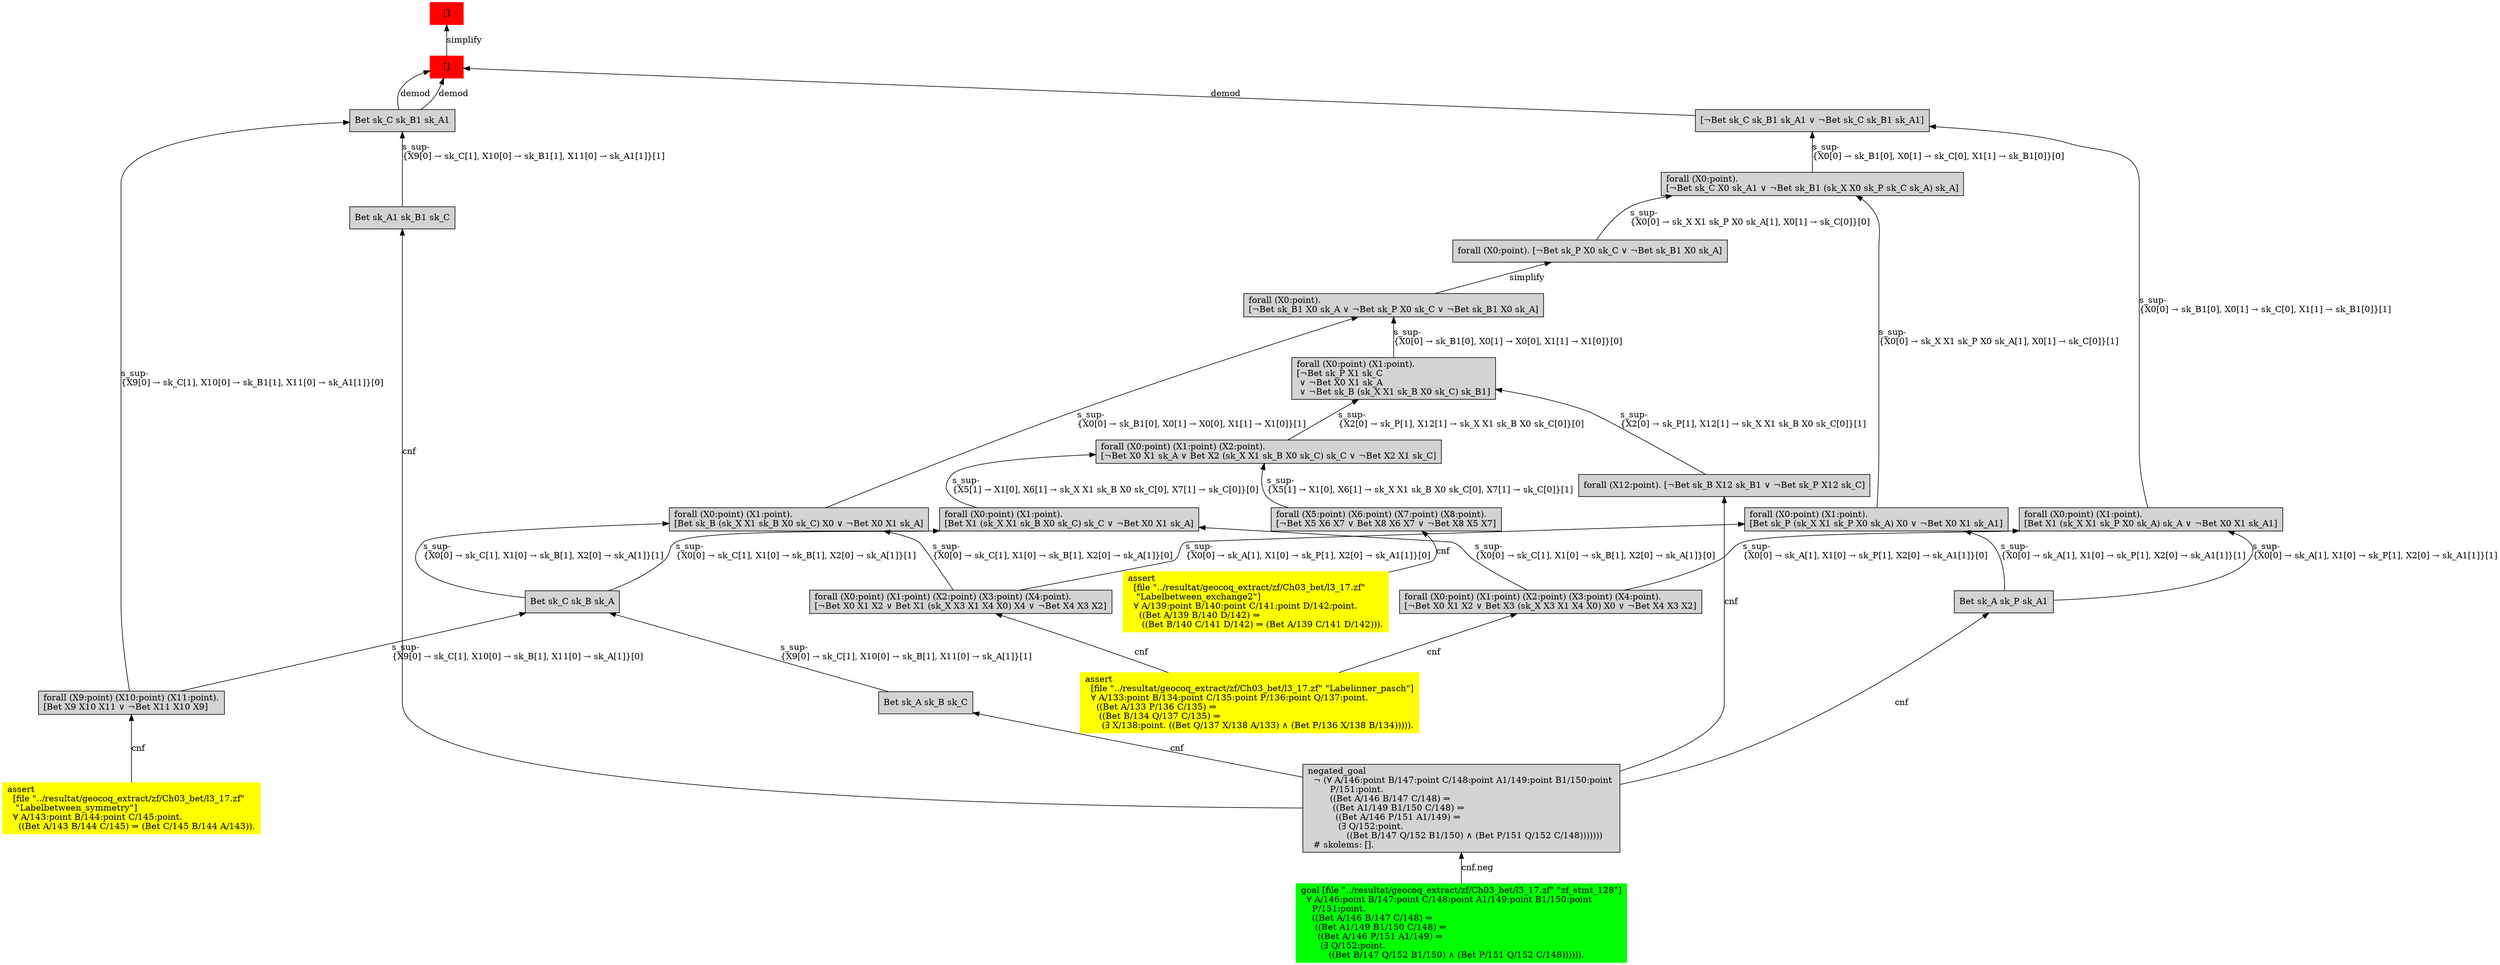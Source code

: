 digraph "unsat_graph" {
  vertex_0 [color=red, label="[]", shape=box, style=filled];
  vertex_0 -> vertex_1 [label="simplify", dir="back"];
  vertex_1 [color=red, label="[]", shape=box, style=filled];
  vertex_1 -> vertex_2 [label="demod", dir="back"];
  vertex_2 [shape=box, label="Bet sk_C sk_B1 sk_A1\l", style=filled];
  vertex_2 -> vertex_3 [label="s_sup-\l\{X9[0] → sk_C[1], X10[0] → sk_B1[1], X11[0] → sk_A1[1]\}[0]\l", dir="back"];
  vertex_3 [shape=box, label="forall (X9:point) (X10:point) (X11:point).\l[Bet X9 X10 X11 ∨ ¬Bet X11 X10 X9]\l", style=filled];
  vertex_3 -> vertex_4 [label="cnf", dir="back"];
  vertex_4 [color=yellow, shape=box, label="assert\l  [file \"../resultat/geocoq_extract/zf/Ch03_bet/l3_17.zf\" \l   \"Labelbetween_symmetry\"]\l  ∀ A/143:point B/144:point C/145:point.\l    ((Bet A/143 B/144 C/145) ⇒ (Bet C/145 B/144 A/143)).\l", style=filled];
  vertex_2 -> vertex_5 [label="s_sup-\l\{X9[0] → sk_C[1], X10[0] → sk_B1[1], X11[0] → sk_A1[1]\}[1]\l", dir="back"];
  vertex_5 [shape=box, label="Bet sk_A1 sk_B1 sk_C\l", style=filled];
  vertex_5 -> vertex_6 [label="cnf", dir="back"];
  vertex_6 [shape=box, label="negated_goal\l  ¬ (∀ A/146:point B/147:point C/148:point A1/149:point B1/150:point \l        P/151:point.\l        ((Bet A/146 B/147 C/148) ⇒\l         ((Bet A1/149 B1/150 C/148) ⇒\l          ((Bet A/146 P/151 A1/149) ⇒\l           (∃ Q/152:point.\l              ((Bet B/147 Q/152 B1/150) ∧ (Bet P/151 Q/152 C/148)))))))\l  # skolems: [].\l", style=filled];
  vertex_6 -> vertex_7 [label="cnf.neg", dir="back"];
  vertex_7 [color=green, shape=box, label="goal [file \"../resultat/geocoq_extract/zf/Ch03_bet/l3_17.zf\" \"zf_stmt_128\"]\l  ∀ A/146:point B/147:point C/148:point A1/149:point B1/150:point \l    P/151:point.\l    ((Bet A/146 B/147 C/148) ⇒\l     ((Bet A1/149 B1/150 C/148) ⇒\l      ((Bet A/146 P/151 A1/149) ⇒\l       (∃ Q/152:point.\l          ((Bet B/147 Q/152 B1/150) ∧ (Bet P/151 Q/152 C/148)))))).\l", style=filled];
  vertex_1 -> vertex_2 [label="demod", dir="back"];
  vertex_1 -> vertex_8 [label="demod", dir="back"];
  vertex_8 [shape=box, label="[¬Bet sk_C sk_B1 sk_A1 ∨ ¬Bet sk_C sk_B1 sk_A1]\l", style=filled];
  vertex_8 -> vertex_9 [label="s_sup-\l\{X0[0] → sk_B1[0], X0[1] → sk_C[0], X1[1] → sk_B1[0]\}[0]\l", dir="back"];
  vertex_9 [shape=box, label="forall (X0:point).\l[¬Bet sk_C X0 sk_A1 ∨ ¬Bet sk_B1 (sk_X X0 sk_P sk_C sk_A) sk_A]\l", style=filled];
  vertex_9 -> vertex_10 [label="s_sup-\l\{X0[0] → sk_X X1 sk_P X0 sk_A[1], X0[1] → sk_C[0]\}[0]\l", dir="back"];
  vertex_10 [shape=box, label="forall (X0:point). [¬Bet sk_P X0 sk_C ∨ ¬Bet sk_B1 X0 sk_A]\l", style=filled];
  vertex_10 -> vertex_11 [label="simplify", dir="back"];
  vertex_11 [shape=box, label="forall (X0:point).\l[¬Bet sk_B1 X0 sk_A ∨ ¬Bet sk_P X0 sk_C ∨ ¬Bet sk_B1 X0 sk_A]\l", style=filled];
  vertex_11 -> vertex_12 [label="s_sup-\l\{X0[0] → sk_B1[0], X0[1] → X0[0], X1[1] → X1[0]\}[0]\l", dir="back"];
  vertex_12 [shape=box, label="forall (X0:point) (X1:point).\l[¬Bet sk_P X1 sk_C\l ∨ ¬Bet X0 X1 sk_A\l ∨ ¬Bet sk_B (sk_X X1 sk_B X0 sk_C) sk_B1]\l", style=filled];
  vertex_12 -> vertex_13 [label="s_sup-\l\{X2[0] → sk_P[1], X12[1] → sk_X X1 sk_B X0 sk_C[0]\}[1]\l", dir="back"];
  vertex_13 [shape=box, label="forall (X12:point). [¬Bet sk_B X12 sk_B1 ∨ ¬Bet sk_P X12 sk_C]\l", style=filled];
  vertex_13 -> vertex_6 [label="cnf", dir="back"];
  vertex_12 -> vertex_14 [label="s_sup-\l\{X2[0] → sk_P[1], X12[1] → sk_X X1 sk_B X0 sk_C[0]\}[0]\l", dir="back"];
  vertex_14 [shape=box, label="forall (X0:point) (X1:point) (X2:point).\l[¬Bet X0 X1 sk_A ∨ Bet X2 (sk_X X1 sk_B X0 sk_C) sk_C ∨ ¬Bet X2 X1 sk_C]\l", style=filled];
  vertex_14 -> vertex_15 [label="s_sup-\l\{X5[1] → X1[0], X6[1] → sk_X X1 sk_B X0 sk_C[0], X7[1] → sk_C[0]\}[1]\l", dir="back"];
  vertex_15 [shape=box, label="forall (X5:point) (X6:point) (X7:point) (X8:point).\l[¬Bet X5 X6 X7 ∨ Bet X8 X6 X7 ∨ ¬Bet X8 X5 X7]\l", style=filled];
  vertex_15 -> vertex_16 [label="cnf", dir="back"];
  vertex_16 [color=yellow, shape=box, label="assert\l  [file \"../resultat/geocoq_extract/zf/Ch03_bet/l3_17.zf\" \l   \"Labelbetween_exchange2\"]\l  ∀ A/139:point B/140:point C/141:point D/142:point.\l    ((Bet A/139 B/140 D/142) ⇒\l     ((Bet B/140 C/141 D/142) ⇒ (Bet A/139 C/141 D/142))).\l", style=filled];
  vertex_14 -> vertex_17 [label="s_sup-\l\{X5[1] → X1[0], X6[1] → sk_X X1 sk_B X0 sk_C[0], X7[1] → sk_C[0]\}[0]\l", dir="back"];
  vertex_17 [shape=box, label="forall (X0:point) (X1:point).\l[Bet X1 (sk_X X1 sk_B X0 sk_C) sk_C ∨ ¬Bet X0 X1 sk_A]\l", style=filled];
  vertex_17 -> vertex_18 [label="s_sup-\l\{X0[0] → sk_C[1], X1[0] → sk_B[1], X2[0] → sk_A[1]\}[0]\l", dir="back"];
  vertex_18 [shape=box, label="forall (X0:point) (X1:point) (X2:point) (X3:point) (X4:point).\l[¬Bet X0 X1 X2 ∨ Bet X3 (sk_X X3 X1 X4 X0) X0 ∨ ¬Bet X4 X3 X2]\l", style=filled];
  vertex_18 -> vertex_19 [label="cnf", dir="back"];
  vertex_19 [color=yellow, shape=box, label="assert\l  [file \"../resultat/geocoq_extract/zf/Ch03_bet/l3_17.zf\" \"Labelinner_pasch\"]\l  ∀ A/133:point B/134:point C/135:point P/136:point Q/137:point.\l    ((Bet A/133 P/136 C/135) ⇒\l     ((Bet B/134 Q/137 C/135) ⇒\l      (∃ X/138:point. ((Bet Q/137 X/138 A/133) ∧ (Bet P/136 X/138 B/134))))).\l", style=filled];
  vertex_17 -> vertex_20 [label="s_sup-\l\{X0[0] → sk_C[1], X1[0] → sk_B[1], X2[0] → sk_A[1]\}[1]\l", dir="back"];
  vertex_20 [shape=box, label="Bet sk_C sk_B sk_A\l", style=filled];
  vertex_20 -> vertex_3 [label="s_sup-\l\{X9[0] → sk_C[1], X10[0] → sk_B[1], X11[0] → sk_A[1]\}[0]\l", dir="back"];
  vertex_20 -> vertex_21 [label="s_sup-\l\{X9[0] → sk_C[1], X10[0] → sk_B[1], X11[0] → sk_A[1]\}[1]\l", dir="back"];
  vertex_21 [shape=box, label="Bet sk_A sk_B sk_C\l", style=filled];
  vertex_21 -> vertex_6 [label="cnf", dir="back"];
  vertex_11 -> vertex_22 [label="s_sup-\l\{X0[0] → sk_B1[0], X0[1] → X0[0], X1[1] → X1[0]\}[1]\l", dir="back"];
  vertex_22 [shape=box, label="forall (X0:point) (X1:point).\l[Bet sk_B (sk_X X1 sk_B X0 sk_C) X0 ∨ ¬Bet X0 X1 sk_A]\l", style=filled];
  vertex_22 -> vertex_23 [label="s_sup-\l\{X0[0] → sk_C[1], X1[0] → sk_B[1], X2[0] → sk_A[1]\}[0]\l", dir="back"];
  vertex_23 [shape=box, label="forall (X0:point) (X1:point) (X2:point) (X3:point) (X4:point).\l[¬Bet X0 X1 X2 ∨ Bet X1 (sk_X X3 X1 X4 X0) X4 ∨ ¬Bet X4 X3 X2]\l", style=filled];
  vertex_23 -> vertex_19 [label="cnf", dir="back"];
  vertex_22 -> vertex_20 [label="s_sup-\l\{X0[0] → sk_C[1], X1[0] → sk_B[1], X2[0] → sk_A[1]\}[1]\l", dir="back"];
  vertex_9 -> vertex_24 [label="s_sup-\l\{X0[0] → sk_X X1 sk_P X0 sk_A[1], X0[1] → sk_C[0]\}[1]\l", dir="back"];
  vertex_24 [shape=box, label="forall (X0:point) (X1:point).\l[Bet sk_P (sk_X X1 sk_P X0 sk_A) X0 ∨ ¬Bet X0 X1 sk_A1]\l", style=filled];
  vertex_24 -> vertex_23 [label="s_sup-\l\{X0[0] → sk_A[1], X1[0] → sk_P[1], X2[0] → sk_A1[1]\}[0]\l", dir="back"];
  vertex_24 -> vertex_25 [label="s_sup-\l\{X0[0] → sk_A[1], X1[0] → sk_P[1], X2[0] → sk_A1[1]\}[1]\l", dir="back"];
  vertex_25 [shape=box, label="Bet sk_A sk_P sk_A1\l", style=filled];
  vertex_25 -> vertex_6 [label="cnf", dir="back"];
  vertex_8 -> vertex_26 [label="s_sup-\l\{X0[0] → sk_B1[0], X0[1] → sk_C[0], X1[1] → sk_B1[0]\}[1]\l", dir="back"];
  vertex_26 [shape=box, label="forall (X0:point) (X1:point).\l[Bet X1 (sk_X X1 sk_P X0 sk_A) sk_A ∨ ¬Bet X0 X1 sk_A1]\l", style=filled];
  vertex_26 -> vertex_18 [label="s_sup-\l\{X0[0] → sk_A[1], X1[0] → sk_P[1], X2[0] → sk_A1[1]\}[0]\l", dir="back"];
  vertex_26 -> vertex_25 [label="s_sup-\l\{X0[0] → sk_A[1], X1[0] → sk_P[1], X2[0] → sk_A1[1]\}[1]\l", dir="back"];
  }


